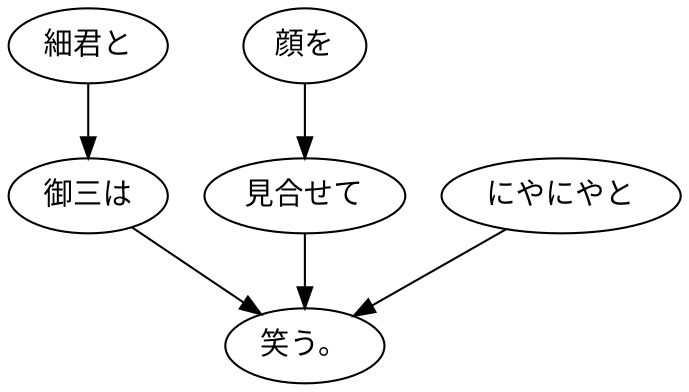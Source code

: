 digraph graph470 {
	node0 [label="細君と"];
	node1 [label="御三は"];
	node2 [label="顔を"];
	node3 [label="見合せて"];
	node4 [label="にやにやと"];
	node5 [label="笑う。"];
	node0 -> node1;
	node1 -> node5;
	node2 -> node3;
	node3 -> node5;
	node4 -> node5;
}
